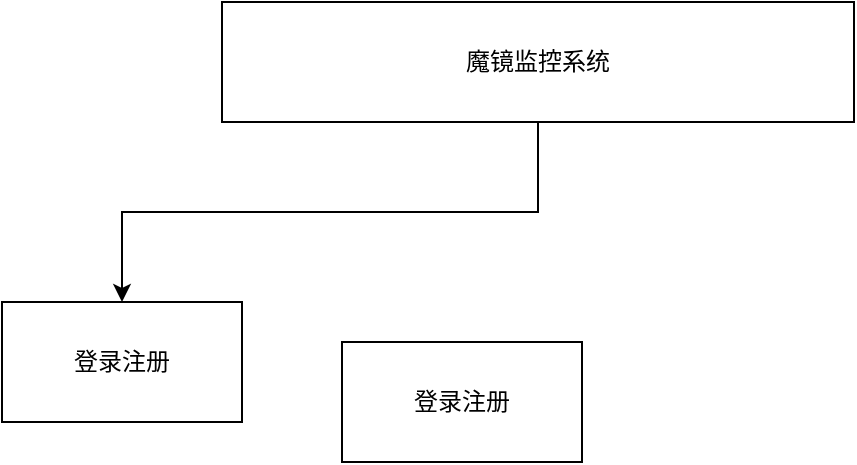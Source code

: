 <mxfile version="20.0.4" type="github">
  <diagram id="ojnK0p3J3MTXAop_F5v3" name="Page-1">
    <mxGraphModel dx="1422" dy="794" grid="1" gridSize="10" guides="1" tooltips="1" connect="1" arrows="1" fold="1" page="1" pageScale="1" pageWidth="827" pageHeight="1169" math="0" shadow="0">
      <root>
        <mxCell id="0" />
        <mxCell id="1" parent="0" />
        <mxCell id="l_XuRvR61M2AbJogMl1h-1" value="魔镜监控系统" style="rounded=0;whiteSpace=wrap;html=1;" parent="1" vertex="1">
          <mxGeometry x="250" y="190" width="316" height="60" as="geometry" />
        </mxCell>
        <mxCell id="l_XuRvR61M2AbJogMl1h-2" value="登录注册" style="rounded=0;whiteSpace=wrap;html=1;" parent="1" vertex="1">
          <mxGeometry x="140" y="340" width="120" height="60" as="geometry" />
        </mxCell>
        <mxCell id="0k4BuSOVnENNucScM7A2-1" value="登录注册" style="rounded=0;whiteSpace=wrap;html=1;" vertex="1" parent="1">
          <mxGeometry x="310" y="360" width="120" height="60" as="geometry" />
        </mxCell>
        <mxCell id="0k4BuSOVnENNucScM7A2-8" value="" style="edgeStyle=elbowEdgeStyle;elbow=vertical;endArrow=classic;html=1;rounded=0;entryX=0.5;entryY=0;entryDx=0;entryDy=0;exitX=0.5;exitY=1;exitDx=0;exitDy=0;" edge="1" parent="1" source="l_XuRvR61M2AbJogMl1h-1" target="l_XuRvR61M2AbJogMl1h-2">
          <mxGeometry width="50" height="50" relative="1" as="geometry">
            <mxPoint x="403" y="259" as="sourcePoint" />
            <mxPoint x="350" y="510" as="targetPoint" />
          </mxGeometry>
        </mxCell>
      </root>
    </mxGraphModel>
  </diagram>
</mxfile>

